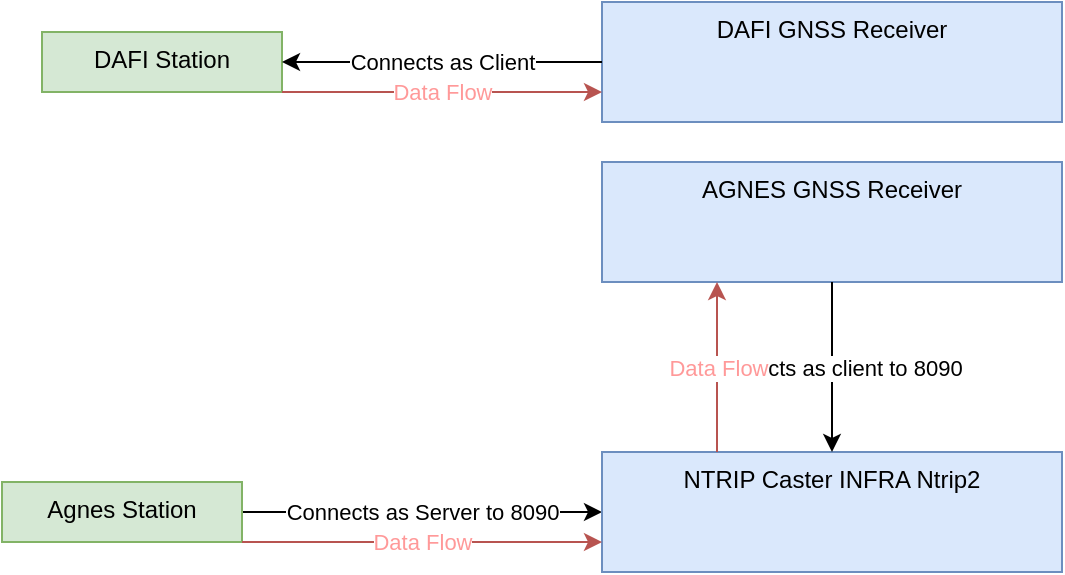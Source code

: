 <mxfile version="20.5.1" type="github">
  <diagram id="PPTDlAW3ANbvYLia21w0" name="TPP Modules">
    <mxGraphModel dx="1038" dy="578" grid="1" gridSize="10" guides="1" tooltips="1" connect="1" arrows="1" fold="1" page="1" pageScale="1" pageWidth="850" pageHeight="1100" math="0" shadow="0">
      <root>
        <mxCell id="0" />
        <mxCell id="1" parent="0" />
        <mxCell id="zW8D1u1k7IhEF28J8icT-11" value="Connects as Server to 8090" style="edgeStyle=orthogonalEdgeStyle;rounded=0;orthogonalLoop=1;jettySize=auto;html=1;" edge="1" parent="1" source="zW8D1u1k7IhEF28J8icT-6" target="zW8D1u1k7IhEF28J8icT-10">
          <mxGeometry relative="1" as="geometry" />
        </mxCell>
        <mxCell id="zW8D1u1k7IhEF28J8icT-6" value="Agnes Station" style="whiteSpace=wrap;html=1;verticalAlign=top;fillColor=#d5e8d4;strokeColor=#82b366;strokeWidth=1;" vertex="1" parent="1">
          <mxGeometry x="40" y="290" width="120" height="30" as="geometry" />
        </mxCell>
        <mxCell id="zW8D1u1k7IhEF28J8icT-10" value="NTRIP Caster INFRA Ntrip2" style="whiteSpace=wrap;html=1;verticalAlign=top;fillColor=#dae8fc;strokeColor=#6c8ebf;strokeWidth=1;" vertex="1" parent="1">
          <mxGeometry x="340" y="275" width="230" height="60" as="geometry" />
        </mxCell>
        <mxCell id="zW8D1u1k7IhEF28J8icT-12" value="AGNES GNSS Receiver" style="whiteSpace=wrap;html=1;verticalAlign=top;fillColor=#dae8fc;strokeColor=#6c8ebf;strokeWidth=1;" vertex="1" parent="1">
          <mxGeometry x="340" y="130" width="230" height="60" as="geometry" />
        </mxCell>
        <mxCell id="zW8D1u1k7IhEF28J8icT-13" value="Connects as client to 8090" style="edgeStyle=orthogonalEdgeStyle;rounded=0;orthogonalLoop=1;jettySize=auto;html=1;exitX=0.5;exitY=1;exitDx=0;exitDy=0;entryX=0.5;entryY=0;entryDx=0;entryDy=0;" edge="1" parent="1" source="zW8D1u1k7IhEF28J8icT-12" target="zW8D1u1k7IhEF28J8icT-10">
          <mxGeometry relative="1" as="geometry">
            <mxPoint x="180" y="310" as="sourcePoint" />
            <mxPoint x="350" y="310" as="targetPoint" />
          </mxGeometry>
        </mxCell>
        <mxCell id="zW8D1u1k7IhEF28J8icT-14" value="DAFI GNSS Receiver" style="whiteSpace=wrap;html=1;verticalAlign=top;fillColor=#dae8fc;strokeColor=#6c8ebf;strokeWidth=1;" vertex="1" parent="1">
          <mxGeometry x="340" y="50" width="230" height="60" as="geometry" />
        </mxCell>
        <mxCell id="zW8D1u1k7IhEF28J8icT-15" value="DAFI Station" style="whiteSpace=wrap;html=1;verticalAlign=top;fillColor=#d5e8d4;strokeColor=#82b366;strokeWidth=1;" vertex="1" parent="1">
          <mxGeometry x="60" y="65" width="120" height="30" as="geometry" />
        </mxCell>
        <mxCell id="zW8D1u1k7IhEF28J8icT-16" value="Connects as Client" style="edgeStyle=orthogonalEdgeStyle;rounded=0;orthogonalLoop=1;jettySize=auto;html=1;exitX=0;exitY=0.5;exitDx=0;exitDy=0;entryX=1;entryY=0.5;entryDx=0;entryDy=0;" edge="1" parent="1" source="zW8D1u1k7IhEF28J8icT-14" target="zW8D1u1k7IhEF28J8icT-15">
          <mxGeometry relative="1" as="geometry">
            <mxPoint x="180" y="310" as="sourcePoint" />
            <mxPoint x="350" y="310" as="targetPoint" />
            <mxPoint as="offset" />
          </mxGeometry>
        </mxCell>
        <mxCell id="zW8D1u1k7IhEF28J8icT-18" value="Data Flow" style="edgeStyle=orthogonalEdgeStyle;rounded=0;orthogonalLoop=1;jettySize=auto;html=1;exitX=1;exitY=1;exitDx=0;exitDy=0;fillColor=#f8cecc;strokeColor=#b85450;entryX=0;entryY=0.75;entryDx=0;entryDy=0;fontColor=#FF9999;" edge="1" parent="1" source="zW8D1u1k7IhEF28J8icT-6" target="zW8D1u1k7IhEF28J8icT-10">
          <mxGeometry relative="1" as="geometry">
            <mxPoint x="170" y="315" as="sourcePoint" />
            <mxPoint x="310" y="380" as="targetPoint" />
            <Array as="points">
              <mxPoint x="210" y="320" />
              <mxPoint x="210" y="320" />
            </Array>
          </mxGeometry>
        </mxCell>
        <mxCell id="zW8D1u1k7IhEF28J8icT-19" value="Data Flow" style="edgeStyle=orthogonalEdgeStyle;rounded=0;orthogonalLoop=1;jettySize=auto;html=1;exitX=0.25;exitY=0;exitDx=0;exitDy=0;fillColor=#f8cecc;strokeColor=#b85450;entryX=0.25;entryY=1;entryDx=0;entryDy=0;fontColor=#FF9999;" edge="1" parent="1" source="zW8D1u1k7IhEF28J8icT-10" target="zW8D1u1k7IhEF28J8icT-12">
          <mxGeometry relative="1" as="geometry">
            <mxPoint x="170" y="330" as="sourcePoint" />
            <mxPoint x="350" y="330" as="targetPoint" />
            <Array as="points">
              <mxPoint x="398" y="240" />
              <mxPoint x="398" y="240" />
            </Array>
          </mxGeometry>
        </mxCell>
        <mxCell id="zW8D1u1k7IhEF28J8icT-20" value="Data Flow" style="edgeStyle=orthogonalEdgeStyle;rounded=0;orthogonalLoop=1;jettySize=auto;html=1;exitX=1;exitY=1;exitDx=0;exitDy=0;fillColor=#f8cecc;strokeColor=#b85450;entryX=0;entryY=0.75;entryDx=0;entryDy=0;fontColor=#FF9999;" edge="1" parent="1" source="zW8D1u1k7IhEF28J8icT-15" target="zW8D1u1k7IhEF28J8icT-14">
          <mxGeometry relative="1" as="geometry">
            <mxPoint x="210" y="140" as="sourcePoint" />
            <mxPoint x="390" y="140" as="targetPoint" />
            <Array as="points">
              <mxPoint x="270" y="95" />
              <mxPoint x="270" y="95" />
            </Array>
          </mxGeometry>
        </mxCell>
      </root>
    </mxGraphModel>
  </diagram>
</mxfile>
